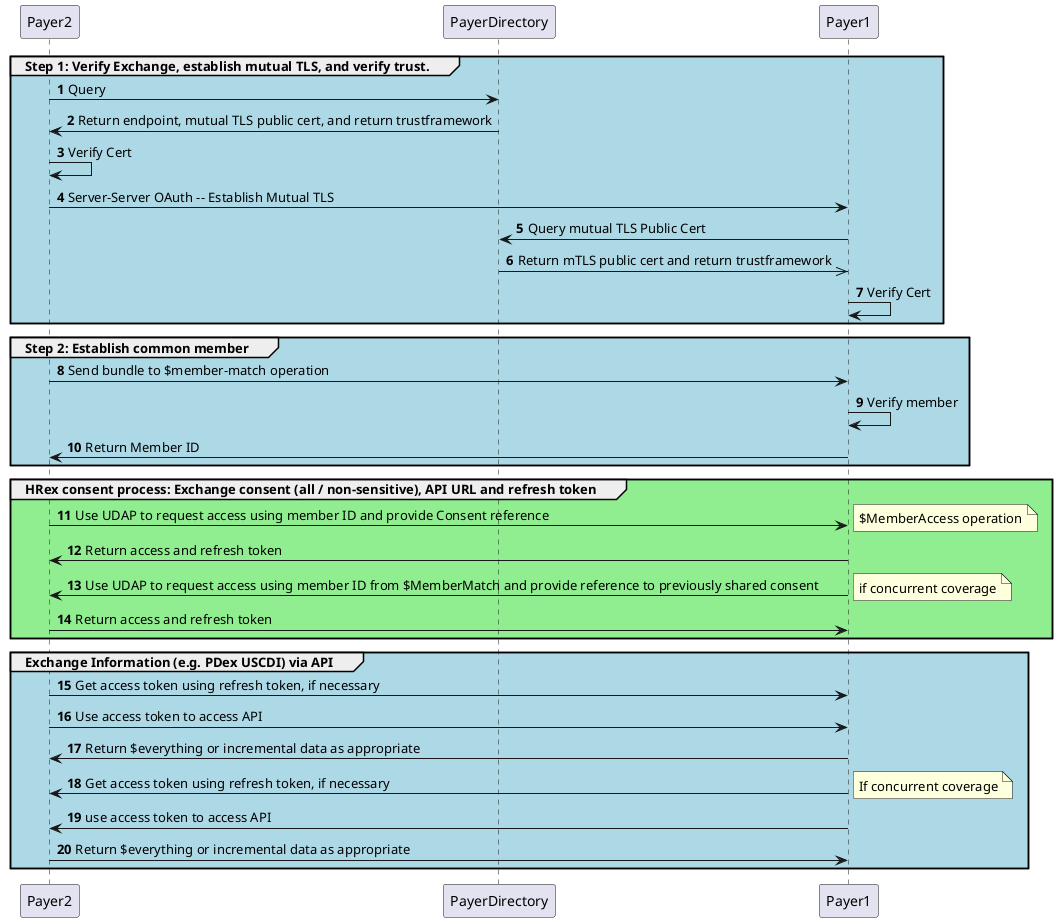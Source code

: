@startuml
autonumber
group #lightblue Step 1: Verify Exchange, establish mutual TLS, and verify trust.
  Payer2 -> PayerDirectory : Query
  PayerDirectory -> Payer2 : Return endpoint, mutual TLS public cert, and return trustframework
  Payer2 -> Payer2 : Verify Cert
  Payer2 -> Payer1 : Server-Server OAuth -- Establish Mutual TLS
  Payer1 -> PayerDirectory : Query mutual TLS Public Cert
  PayerDirectory ->> Payer1 : Return mTLS public cert and return trustframework
  Payer1 -> Payer1 : Verify Cert
end

group #lightblue Step 2: Establish common member
  Payer2 -> Payer1 : Send bundle to $member-match operation
  Payer1 -> Payer1 : Verify member
  Payer1 -> Payer2 : Return Member ID
end

group #lightgreen HRex consent process: Exchange consent (all / non-sensitive), API URL and refresh token
  Payer2 -> Payer1 : Use UDAP to request access using member ID and provide Consent reference
  note right
    $MemberAccess operation
  endnote
  Payer1 -> Payer2 : Return access and refresh token
  Payer1 -> Payer2 : Use UDAP to request access using member ID from $MemberMatch and provide reference to previously shared consent
  note right
    if concurrent coverage
  endnote
  Payer2 -> Payer1 : Return access and refresh token
end

group #lightblue Exchange Information (e.g. PDex USCDI) via API
  Payer2 -> Payer1 : Get access token using refresh token, if necessary
  Payer2 -> Payer1 : Use access token to access API
  Payer1 -> Payer2 : Return $everything or incremental data as appropriate
  Payer1 -> Payer2 : Get access token using refresh token, if necessary
  note right
    If concurrent coverage
  endnote
  Payer1 -> Payer2 : use access token to access API
  Payer2 -> Payer1 : Return $everything or incremental data as appropriate
end
@enduml